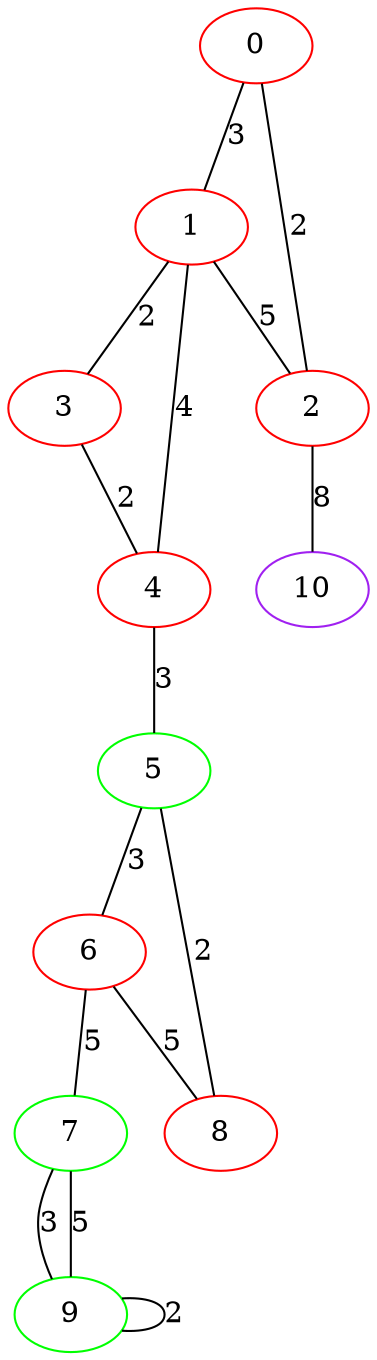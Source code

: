 graph "" {
0 [color=red, weight=1];
1 [color=red, weight=1];
2 [color=red, weight=1];
3 [color=red, weight=1];
4 [color=red, weight=1];
5 [color=green, weight=2];
6 [color=red, weight=1];
7 [color=green, weight=2];
8 [color=red, weight=1];
9 [color=green, weight=2];
10 [color=purple, weight=4];
0 -- 1  [key=0, label=3];
0 -- 2  [key=0, label=2];
1 -- 2  [key=0, label=5];
1 -- 3  [key=0, label=2];
1 -- 4  [key=0, label=4];
2 -- 10  [key=0, label=8];
3 -- 4  [key=0, label=2];
4 -- 5  [key=0, label=3];
5 -- 8  [key=0, label=2];
5 -- 6  [key=0, label=3];
6 -- 8  [key=0, label=5];
6 -- 7  [key=0, label=5];
7 -- 9  [key=0, label=3];
7 -- 9  [key=1, label=5];
9 -- 9  [key=0, label=2];
}
